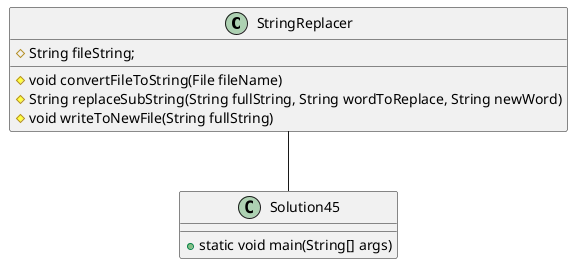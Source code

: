 @startuml
'https://plantuml.com/sequence-diagram

class StringReplacer {
 # String fileString;

 # void convertFileToString(File fileName)
 # String replaceSubString(String fullString, String wordToReplace, String newWord)
 # void writeToNewFile(String fullString)
}

class Solution45 {
 + static void main(String[] args)
}

StringReplacer -- Solution45

@enduml